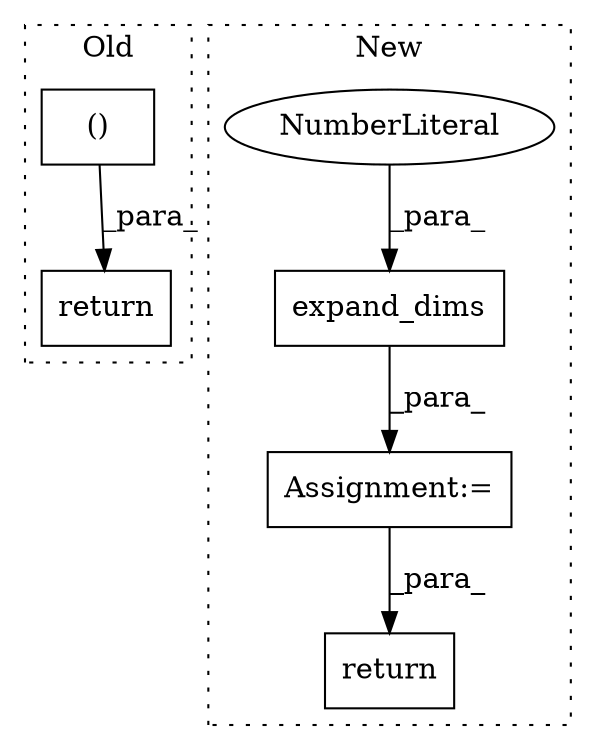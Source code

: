 digraph G {
subgraph cluster0 {
1 [label="return" a="41" s="2700" l="7" shape="box"];
5 [label="()" a="106" s="2605" l="36" shape="box"];
label = "Old";
style="dotted";
}
subgraph cluster1 {
2 [label="expand_dims" a="32" s="2813,2830" l="12,1" shape="box"];
3 [label="NumberLiteral" a="34" s="2829" l="1" shape="ellipse"];
4 [label="Assignment:=" a="7" s="2812" l="1" shape="box"];
6 [label="return" a="41" s="2843" l="7" shape="box"];
label = "New";
style="dotted";
}
2 -> 4 [label="_para_"];
3 -> 2 [label="_para_"];
4 -> 6 [label="_para_"];
5 -> 1 [label="_para_"];
}